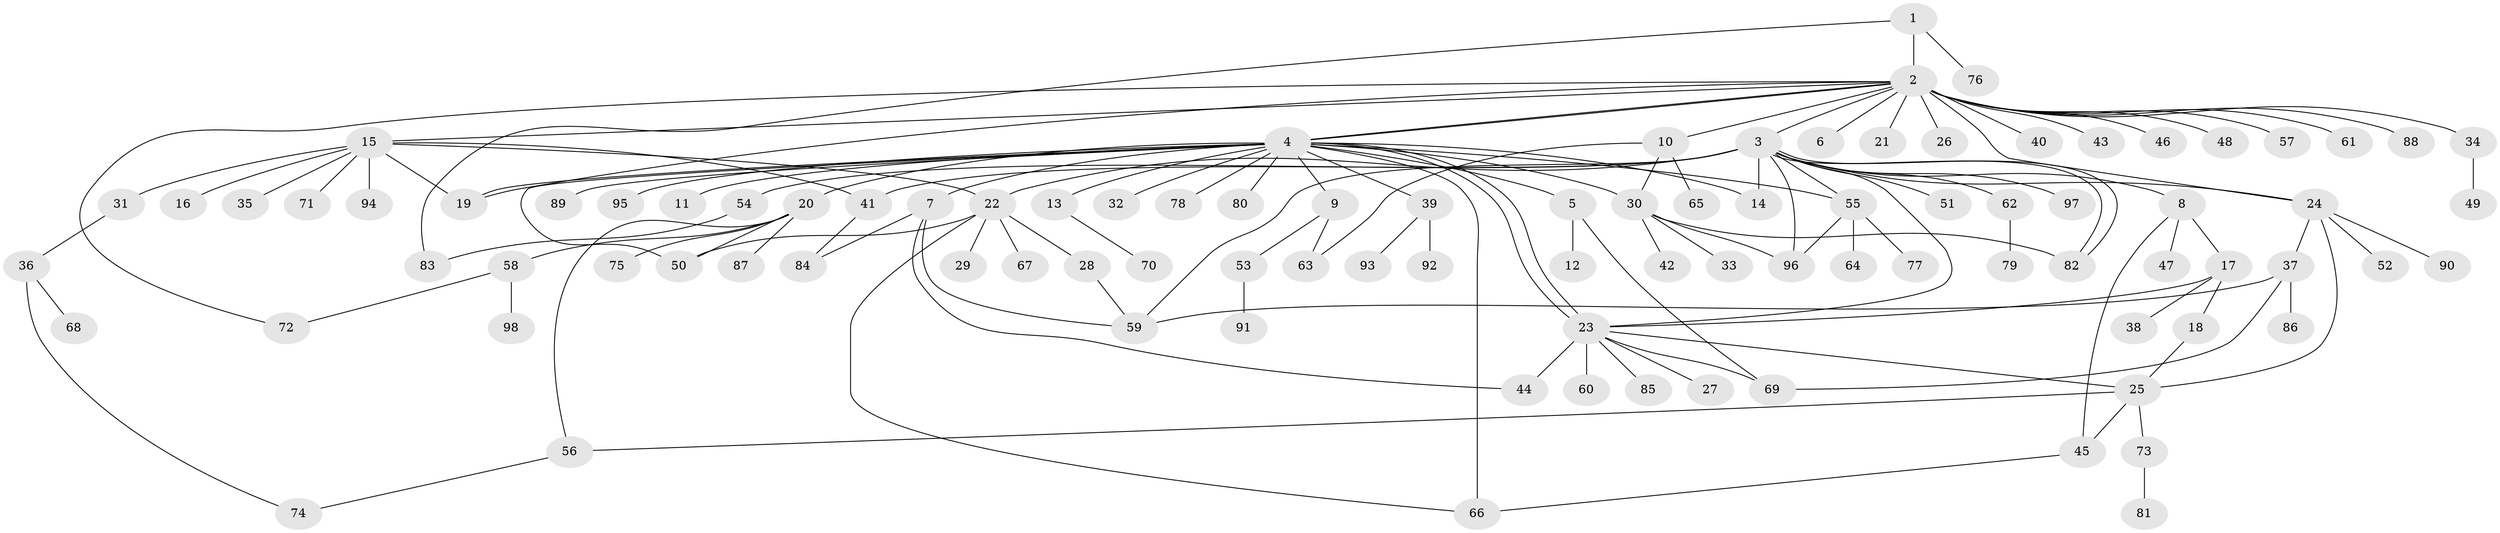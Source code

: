 // Generated by graph-tools (version 1.1) at 2025/11/02/27/25 16:11:09]
// undirected, 98 vertices, 132 edges
graph export_dot {
graph [start="1"]
  node [color=gray90,style=filled];
  1;
  2;
  3;
  4;
  5;
  6;
  7;
  8;
  9;
  10;
  11;
  12;
  13;
  14;
  15;
  16;
  17;
  18;
  19;
  20;
  21;
  22;
  23;
  24;
  25;
  26;
  27;
  28;
  29;
  30;
  31;
  32;
  33;
  34;
  35;
  36;
  37;
  38;
  39;
  40;
  41;
  42;
  43;
  44;
  45;
  46;
  47;
  48;
  49;
  50;
  51;
  52;
  53;
  54;
  55;
  56;
  57;
  58;
  59;
  60;
  61;
  62;
  63;
  64;
  65;
  66;
  67;
  68;
  69;
  70;
  71;
  72;
  73;
  74;
  75;
  76;
  77;
  78;
  79;
  80;
  81;
  82;
  83;
  84;
  85;
  86;
  87;
  88;
  89;
  90;
  91;
  92;
  93;
  94;
  95;
  96;
  97;
  98;
  1 -- 2;
  1 -- 76;
  1 -- 83;
  2 -- 3;
  2 -- 4;
  2 -- 4;
  2 -- 6;
  2 -- 10;
  2 -- 15;
  2 -- 19;
  2 -- 21;
  2 -- 24;
  2 -- 26;
  2 -- 34;
  2 -- 40;
  2 -- 43;
  2 -- 46;
  2 -- 48;
  2 -- 57;
  2 -- 61;
  2 -- 72;
  2 -- 88;
  3 -- 8;
  3 -- 14;
  3 -- 22;
  3 -- 23;
  3 -- 24;
  3 -- 41;
  3 -- 51;
  3 -- 54;
  3 -- 55;
  3 -- 59;
  3 -- 62;
  3 -- 82;
  3 -- 82;
  3 -- 96;
  3 -- 97;
  4 -- 5;
  4 -- 7;
  4 -- 9;
  4 -- 11;
  4 -- 13;
  4 -- 14;
  4 -- 19;
  4 -- 20;
  4 -- 23;
  4 -- 23;
  4 -- 30;
  4 -- 32;
  4 -- 39;
  4 -- 50;
  4 -- 55;
  4 -- 66;
  4 -- 78;
  4 -- 80;
  4 -- 89;
  4 -- 95;
  5 -- 12;
  5 -- 69;
  7 -- 44;
  7 -- 59;
  7 -- 84;
  8 -- 17;
  8 -- 45;
  8 -- 47;
  9 -- 53;
  9 -- 63;
  10 -- 30;
  10 -- 63;
  10 -- 65;
  13 -- 70;
  15 -- 16;
  15 -- 19;
  15 -- 22;
  15 -- 31;
  15 -- 35;
  15 -- 41;
  15 -- 71;
  15 -- 94;
  17 -- 18;
  17 -- 23;
  17 -- 38;
  18 -- 25;
  20 -- 50;
  20 -- 56;
  20 -- 58;
  20 -- 75;
  20 -- 87;
  22 -- 28;
  22 -- 29;
  22 -- 50;
  22 -- 66;
  22 -- 67;
  23 -- 25;
  23 -- 27;
  23 -- 44;
  23 -- 60;
  23 -- 69;
  23 -- 85;
  24 -- 25;
  24 -- 37;
  24 -- 52;
  24 -- 90;
  25 -- 45;
  25 -- 56;
  25 -- 73;
  28 -- 59;
  30 -- 33;
  30 -- 42;
  30 -- 82;
  30 -- 96;
  31 -- 36;
  34 -- 49;
  36 -- 68;
  36 -- 74;
  37 -- 59;
  37 -- 69;
  37 -- 86;
  39 -- 92;
  39 -- 93;
  41 -- 84;
  45 -- 66;
  53 -- 91;
  54 -- 83;
  55 -- 64;
  55 -- 77;
  55 -- 96;
  56 -- 74;
  58 -- 72;
  58 -- 98;
  62 -- 79;
  73 -- 81;
}
